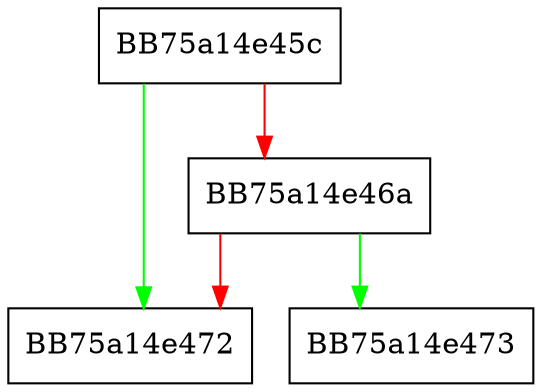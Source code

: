 digraph IsEngineDeterministic {
  node [shape="box"];
  graph [splines=ortho];
  BB75a14e45c -> BB75a14e472 [color="green"];
  BB75a14e45c -> BB75a14e46a [color="red"];
  BB75a14e46a -> BB75a14e473 [color="green"];
  BB75a14e46a -> BB75a14e472 [color="red"];
}